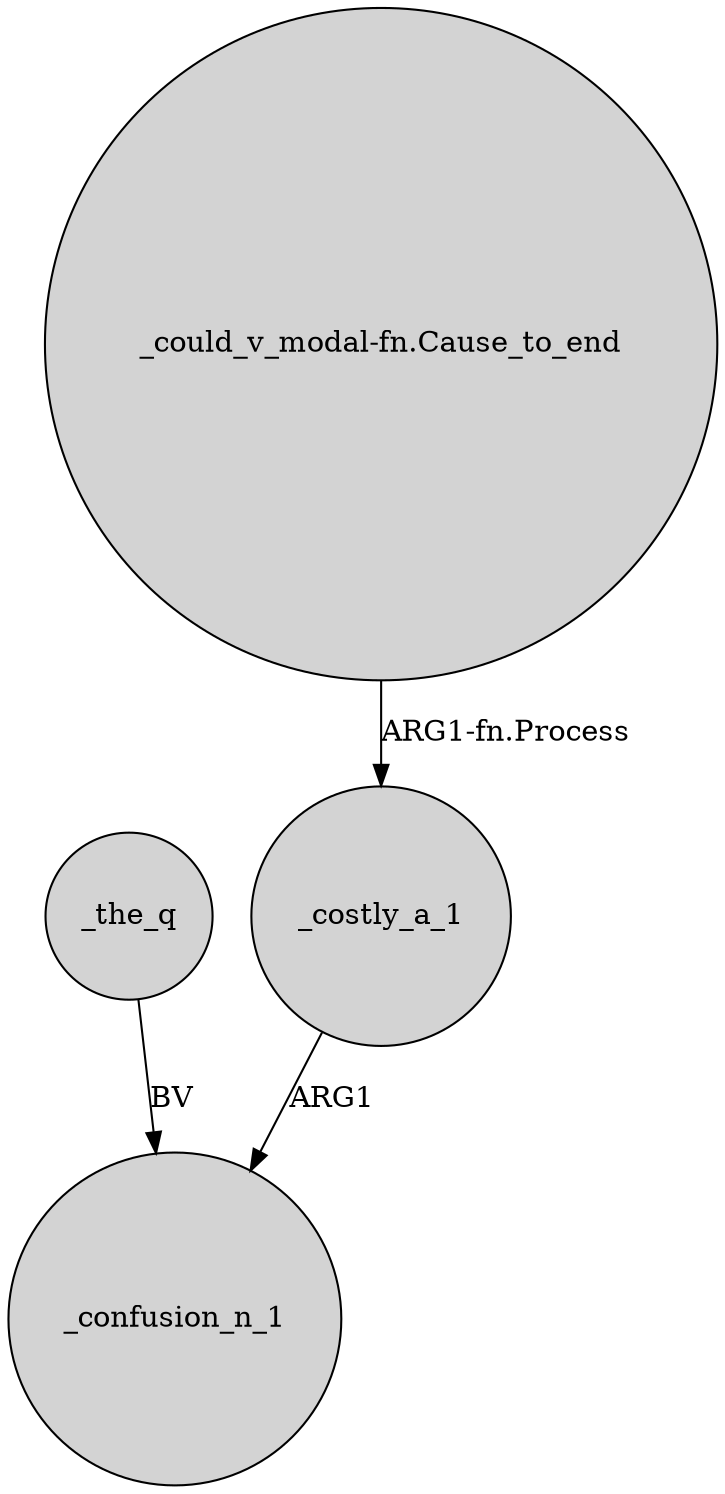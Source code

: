 digraph {
	node [shape=circle style=filled]
	_costly_a_1 -> _confusion_n_1 [label=ARG1]
	"_could_v_modal-fn.Cause_to_end" -> _costly_a_1 [label="ARG1-fn.Process"]
	_the_q -> _confusion_n_1 [label=BV]
}

